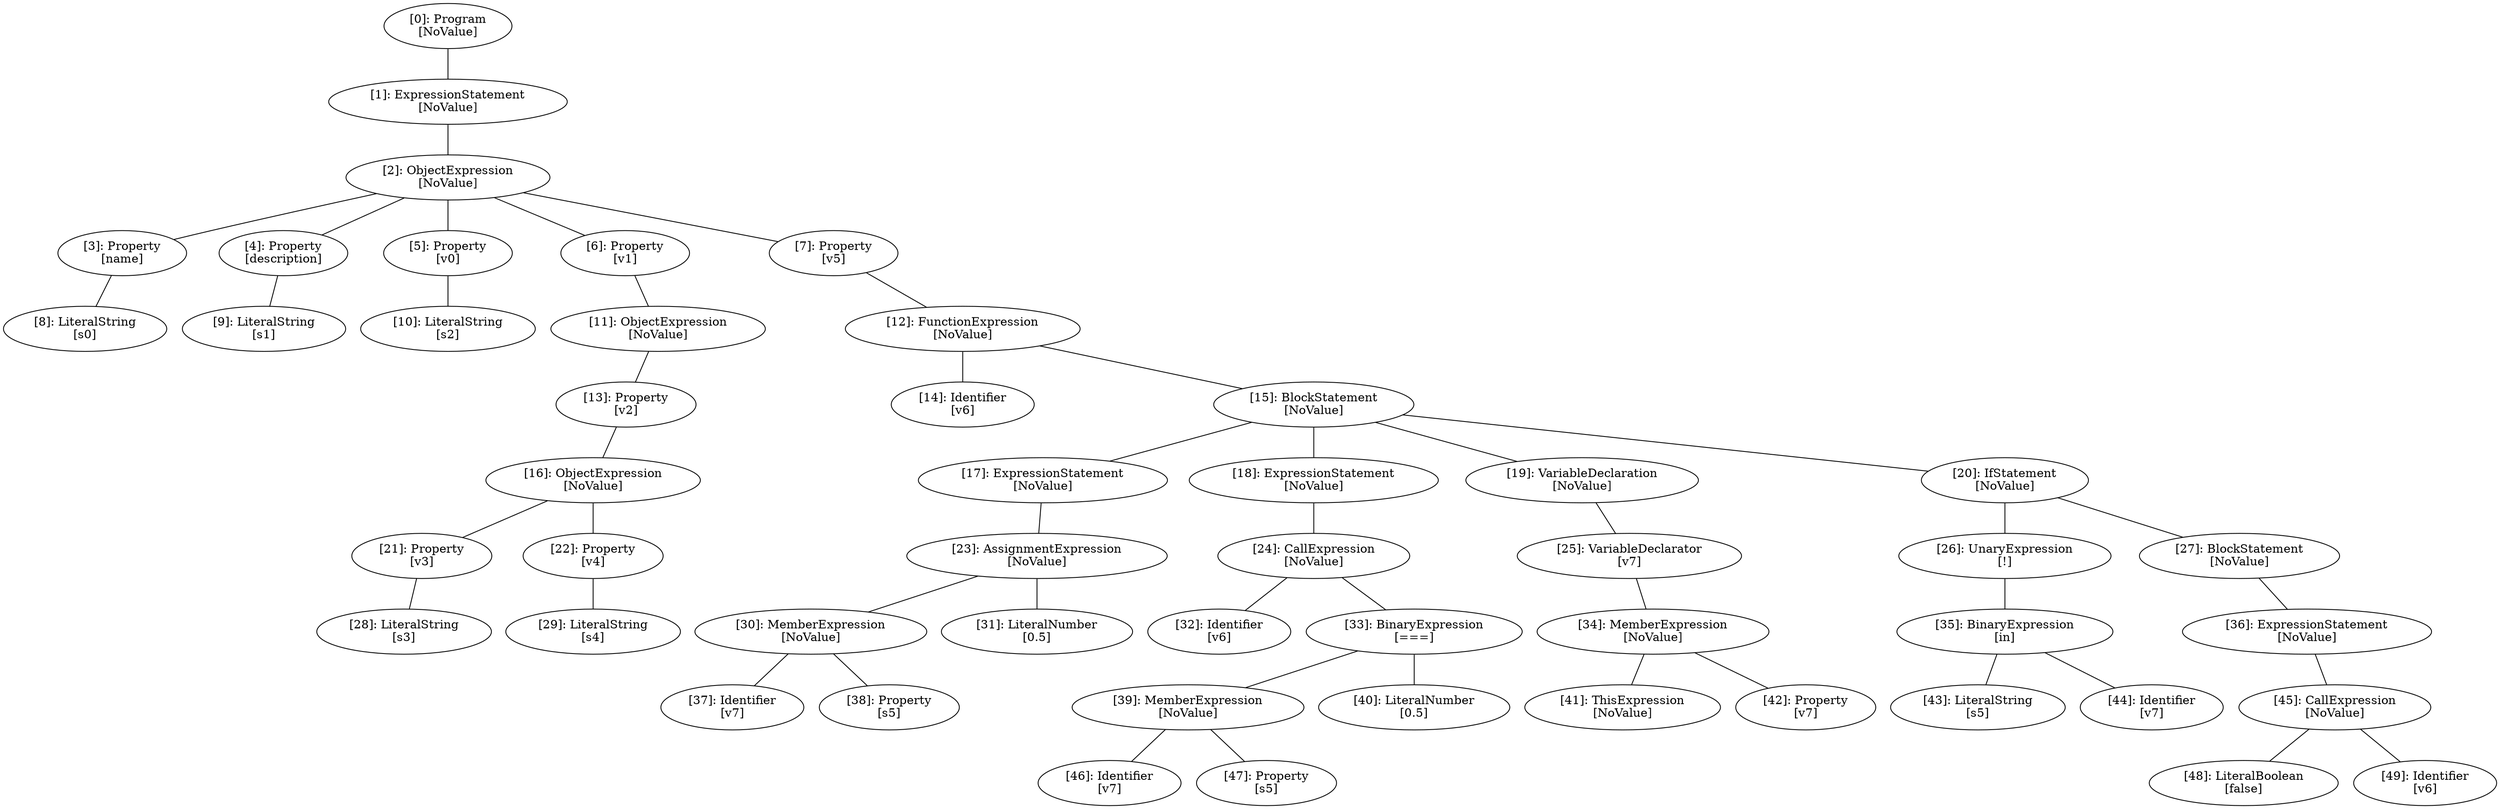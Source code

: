 // Result
graph {
	0 [label="[0]: Program
[NoValue]"]
	1 [label="[1]: ExpressionStatement
[NoValue]"]
	2 [label="[2]: ObjectExpression
[NoValue]"]
	3 [label="[3]: Property
[name]"]
	4 [label="[4]: Property
[description]"]
	5 [label="[5]: Property
[v0]"]
	6 [label="[6]: Property
[v1]"]
	7 [label="[7]: Property
[v5]"]
	8 [label="[8]: LiteralString
[s0]"]
	9 [label="[9]: LiteralString
[s1]"]
	10 [label="[10]: LiteralString
[s2]"]
	11 [label="[11]: ObjectExpression
[NoValue]"]
	12 [label="[12]: FunctionExpression
[NoValue]"]
	13 [label="[13]: Property
[v2]"]
	14 [label="[14]: Identifier
[v6]"]
	15 [label="[15]: BlockStatement
[NoValue]"]
	16 [label="[16]: ObjectExpression
[NoValue]"]
	17 [label="[17]: ExpressionStatement
[NoValue]"]
	18 [label="[18]: ExpressionStatement
[NoValue]"]
	19 [label="[19]: VariableDeclaration
[NoValue]"]
	20 [label="[20]: IfStatement
[NoValue]"]
	21 [label="[21]: Property
[v3]"]
	22 [label="[22]: Property
[v4]"]
	23 [label="[23]: AssignmentExpression
[NoValue]"]
	24 [label="[24]: CallExpression
[NoValue]"]
	25 [label="[25]: VariableDeclarator
[v7]"]
	26 [label="[26]: UnaryExpression
[!]"]
	27 [label="[27]: BlockStatement
[NoValue]"]
	28 [label="[28]: LiteralString
[s3]"]
	29 [label="[29]: LiteralString
[s4]"]
	30 [label="[30]: MemberExpression
[NoValue]"]
	31 [label="[31]: LiteralNumber
[0.5]"]
	32 [label="[32]: Identifier
[v6]"]
	33 [label="[33]: BinaryExpression
[===]"]
	34 [label="[34]: MemberExpression
[NoValue]"]
	35 [label="[35]: BinaryExpression
[in]"]
	36 [label="[36]: ExpressionStatement
[NoValue]"]
	37 [label="[37]: Identifier
[v7]"]
	38 [label="[38]: Property
[s5]"]
	39 [label="[39]: MemberExpression
[NoValue]"]
	40 [label="[40]: LiteralNumber
[0.5]"]
	41 [label="[41]: ThisExpression
[NoValue]"]
	42 [label="[42]: Property
[v7]"]
	43 [label="[43]: LiteralString
[s5]"]
	44 [label="[44]: Identifier
[v7]"]
	45 [label="[45]: CallExpression
[NoValue]"]
	46 [label="[46]: Identifier
[v7]"]
	47 [label="[47]: Property
[s5]"]
	48 [label="[48]: LiteralBoolean
[false]"]
	49 [label="[49]: Identifier
[v6]"]
	0 -- 1
	1 -- 2
	2 -- 3
	2 -- 4
	2 -- 5
	2 -- 6
	2 -- 7
	3 -- 8
	4 -- 9
	5 -- 10
	6 -- 11
	7 -- 12
	11 -- 13
	12 -- 14
	12 -- 15
	13 -- 16
	15 -- 17
	15 -- 18
	15 -- 19
	15 -- 20
	16 -- 21
	16 -- 22
	17 -- 23
	18 -- 24
	19 -- 25
	20 -- 26
	20 -- 27
	21 -- 28
	22 -- 29
	23 -- 30
	23 -- 31
	24 -- 32
	24 -- 33
	25 -- 34
	26 -- 35
	27 -- 36
	30 -- 37
	30 -- 38
	33 -- 39
	33 -- 40
	34 -- 41
	34 -- 42
	35 -- 43
	35 -- 44
	36 -- 45
	39 -- 46
	39 -- 47
	45 -- 48
	45 -- 49
}
